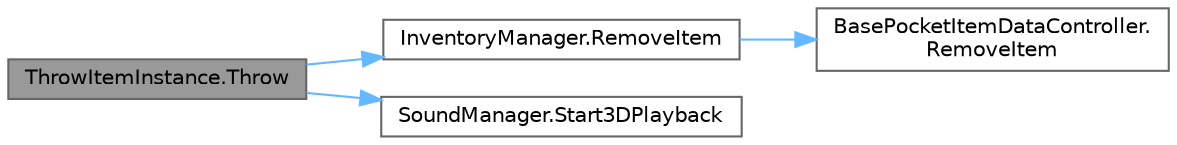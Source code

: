 digraph "ThrowItemInstance.Throw"
{
 // LATEX_PDF_SIZE
  bgcolor="transparent";
  edge [fontname=Helvetica,fontsize=10,labelfontname=Helvetica,labelfontsize=10];
  node [fontname=Helvetica,fontsize=10,shape=box,height=0.2,width=0.4];
  rankdir="LR";
  Node1 [id="Node000001",label="ThrowItemInstance.Throw",height=0.2,width=0.4,color="gray40", fillcolor="grey60", style="filled", fontcolor="black",tooltip=" "];
  Node1 -> Node2 [id="edge4_Node000001_Node000002",color="steelblue1",style="solid",tooltip=" "];
  Node2 [id="Node000002",label="InventoryManager.RemoveItem",height=0.2,width=0.4,color="grey40", fillcolor="white", style="filled",URL="$class_inventory_manager.html#a646b12789b3abe1580efeb77809d7965",tooltip="アイテムリストに存在する引数アイテムを減算/削除する"];
  Node2 -> Node3 [id="edge5_Node000002_Node000003",color="steelblue1",style="solid",tooltip=" "];
  Node3 [id="Node000003",label="BasePocketItemDataController.\lRemoveItem",height=0.2,width=0.4,color="grey40", fillcolor="white", style="filled",URL="$class_base_pocket_item_data_controller.html#ae2288f88afd8a41455c69514c8cdd594",tooltip="アイテムリストに存在する引数アイテムを減算/削除する"];
  Node1 -> Node4 [id="edge6_Node000001_Node000004",color="steelblue1",style="solid",tooltip=" "];
  Node4 [id="Node000004",label="SoundManager.Start3DPlayback",height=0.2,width=0.4,color="grey40", fillcolor="white", style="filled",URL="$class_sound_manager.html#a71bf6aeca5886488a7fdccd5890df00e",tooltip="座標のみ指定での3D再生 指定された座標にオブジェクトを作成しCriAtomExPlayer,Instant3DSoundPlayerを紐づけ再生 再生終了時自動でオブジェクトが破棄される"];
}
